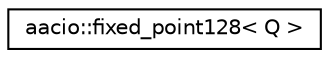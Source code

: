 digraph "Graphical Class Hierarchy"
{
  edge [fontname="Helvetica",fontsize="10",labelfontname="Helvetica",labelfontsize="10"];
  node [fontname="Helvetica",fontsize="10",shape=record];
  rankdir="LR";
  Node0 [label="aacio::fixed_point128\< Q \>",height=0.2,width=0.4,color="black", fillcolor="white", style="filled",URL="$structaacio_1_1fixed__point128.html",tooltip="128 bits representation of Fixed Point class. "];
}
